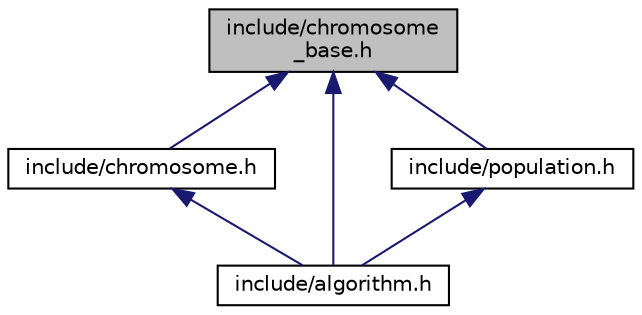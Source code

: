 digraph "include/chromosome_base.h"
{
 // LATEX_PDF_SIZE
  edge [fontname="Helvetica",fontsize="10",labelfontname="Helvetica",labelfontsize="10"];
  node [fontname="Helvetica",fontsize="10",shape=record];
  Node1 [label="include/chromosome\l_base.h",height=0.2,width=0.4,color="black", fillcolor="grey75", style="filled", fontcolor="black",tooltip=" "];
  Node1 -> Node2 [dir="back",color="midnightblue",fontsize="10",style="solid",fontname="Helvetica"];
  Node2 [label="include/chromosome.h",height=0.2,width=0.4,color="black", fillcolor="white", style="filled",URL="$chromosome_8h.html",tooltip=" "];
  Node2 -> Node3 [dir="back",color="midnightblue",fontsize="10",style="solid",fontname="Helvetica"];
  Node3 [label="include/algorithm.h",height=0.2,width=0.4,color="black", fillcolor="white", style="filled",URL="$algorithm_8h.html",tooltip=" "];
  Node1 -> Node3 [dir="back",color="midnightblue",fontsize="10",style="solid",fontname="Helvetica"];
  Node1 -> Node4 [dir="back",color="midnightblue",fontsize="10",style="solid",fontname="Helvetica"];
  Node4 [label="include/population.h",height=0.2,width=0.4,color="black", fillcolor="white", style="filled",URL="$population_8h.html",tooltip=" "];
  Node4 -> Node3 [dir="back",color="midnightblue",fontsize="10",style="solid",fontname="Helvetica"];
}
